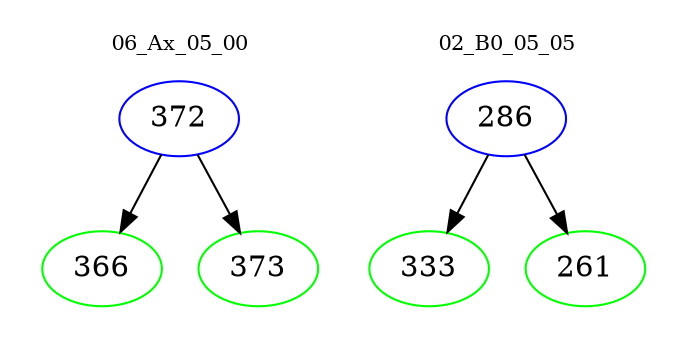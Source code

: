 digraph{
subgraph cluster_0 {
color = white
label = "06_Ax_05_00";
fontsize=10;
T0_372 [label="372", color="blue"]
T0_372 -> T0_366 [color="black"]
T0_366 [label="366", color="green"]
T0_372 -> T0_373 [color="black"]
T0_373 [label="373", color="green"]
}
subgraph cluster_1 {
color = white
label = "02_B0_05_05";
fontsize=10;
T1_286 [label="286", color="blue"]
T1_286 -> T1_333 [color="black"]
T1_333 [label="333", color="green"]
T1_286 -> T1_261 [color="black"]
T1_261 [label="261", color="green"]
}
}
